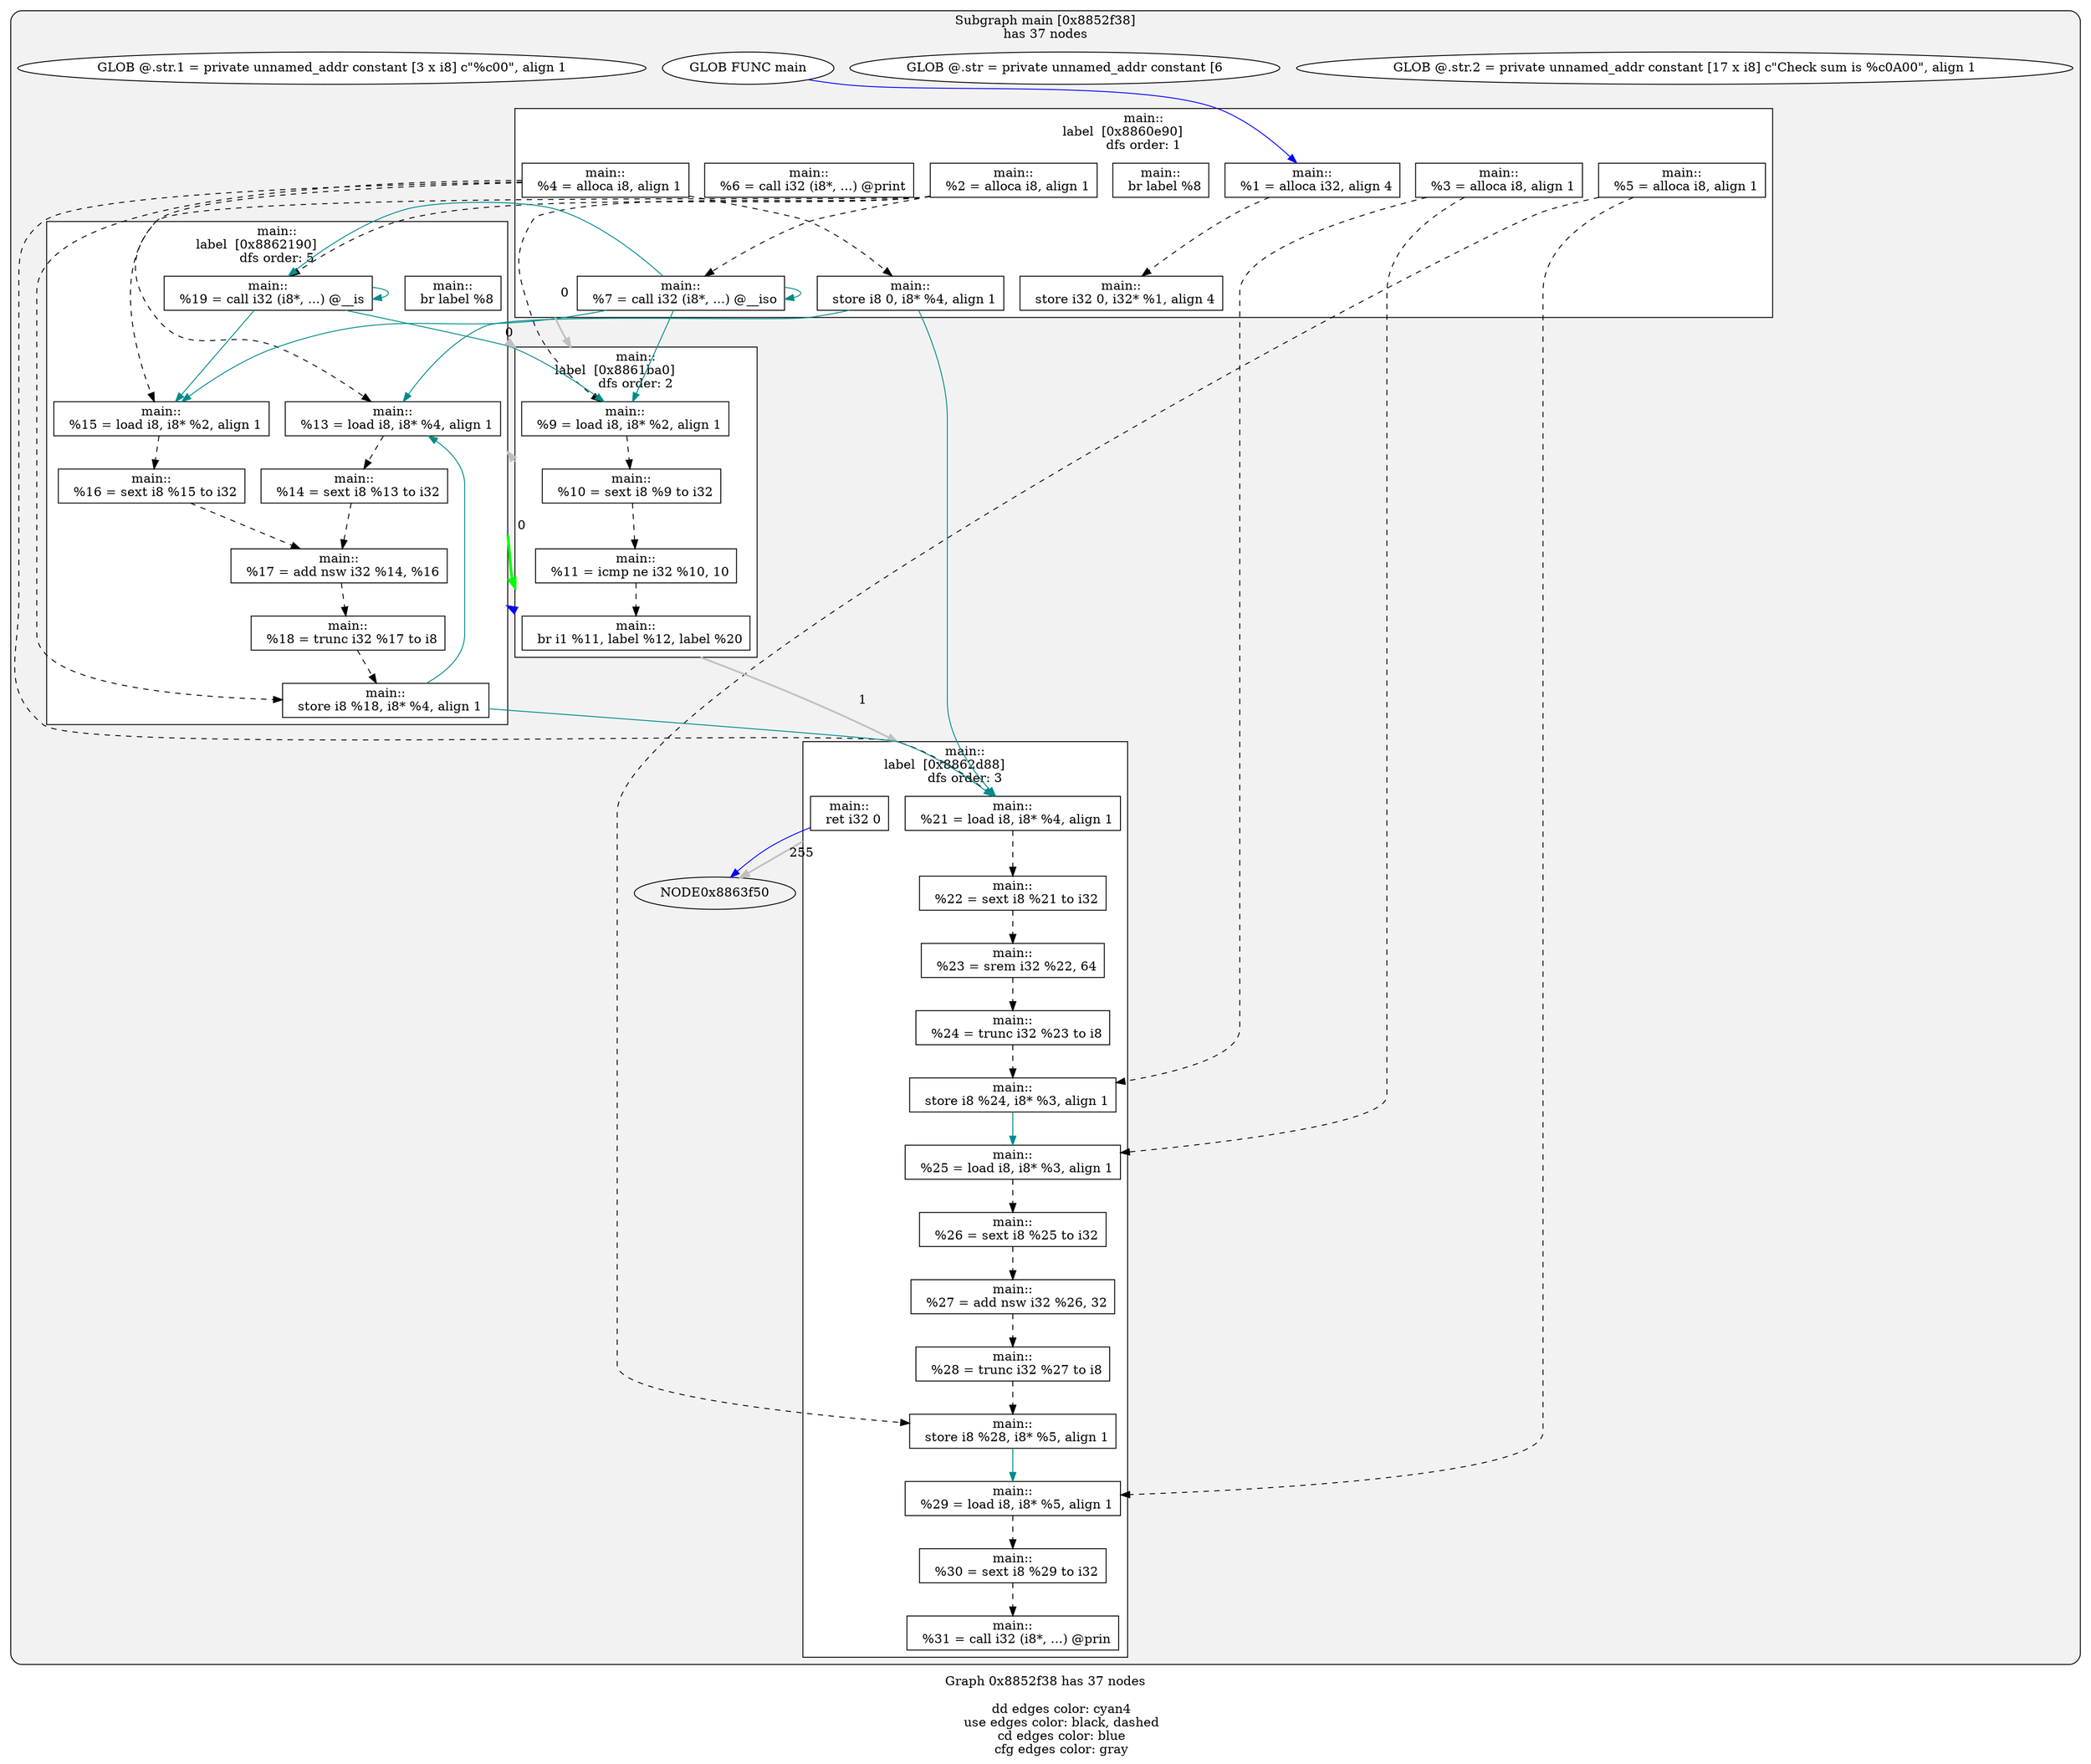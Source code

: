 digraph "DependenceGraph" {
	compound=true label="Graph 0x8852f38 has 37 nodes\n
	dd edges color: cyan4
	use edges color: black, dashed
	cd edges color: blue
	cfg edges color: gray"

	/* subgraph 0x8852f38 nodes */
	subgraph cluster_0x8852f38 {
		style="filled, rounded" fillcolor=gray95
		label="Subgraph main [0x8852f38]\nhas 37 nodes
"
		/* Basic Block main::
label  [0x8860e90] */
		subgraph cluster_bb_0x8860e90 {
			style=filled fillcolor=white
			label="main::
label  [0x8860e90]		\ndfs order: 1"
			NODE0x8860fa0 [shape=rect label="0x885a1cc"]
			NODE0x88610c0 [shape=rect label="0x88579c4"]
			NODE0x88611e0 [shape=rect label="0x8858164"]
			NODE0x8861300 [shape=rect label="0x885819c"]
			NODE0x8861430 [shape=rect label="0x88581d4"]
			NODE0x8861560 [shape=rect label="0x8858218"]
			NODE0x8861690 [shape=rect label="0x8858258"]
			NODE0x88617d8 [shape=rect label="0x88582ac"]
			NODE0x8861920 [shape=rect label="0x88582f0"]
			NODE0x8861a50 [shape=rect label="0x8858324"]
		} /* cluster_bb_0x8860e90 */

		/* Basic Block main::
label  [0x8861ba0] */
		subgraph cluster_bb_0x8861ba0 {
			style=filled fillcolor=white
			label="main::
label  [0x8861ba0]		\ndfs order: 2"
			NODE0x8861cb0 [shape=rect label="0x8858354"]
			NODE0x8861de0 [shape=rect label="0x885838c"]
			NODE0x8861f10 [shape=rect label="0x88583c8"]
			NODE0x8862040 [shape=rect label="0x8858414"]
		} /* cluster_bb_0x8861ba0 */

		/* Basic Block main::
label  [0x8862190] */
		subgraph cluster_bb_0x8862190 {
			style=filled fillcolor=white
			label="main::
label  [0x8862190]		\ndfs order: 5"
			NODE0x88622a0 [shape=rect label="0x8858444"]
			NODE0x88623d0 [shape=rect label="0x885847c"]
			NODE0x8862500 [shape=rect label="0x88584ac"]
			NODE0x8862630 [shape=rect label="0x88584e4"]
			NODE0x8862760 [shape=rect label="0x8857a08"]
			NODE0x8862890 [shape=rect label="0x8857944"]
			NODE0x88629c0 [shape=rect label="0x8857980"]
			NODE0x8862af0 [shape=rect label="0x8857cac"]
			NODE0x8862c38 [shape=rect label="0x8857ce4"]
		} /* cluster_bb_0x8862190 */

		/* Basic Block main::
label  [0x8862d88] */
		subgraph cluster_bb_0x8862d88 {
			style=filled fillcolor=white
			label="main::
label  [0x8862d88]		\ndfs order: 3"
			NODE0x8862e98 [shape=rect label="0x8858514"]
			NODE0x8862fc8 [shape=rect label="0x885854c"]
			NODE0x88630f8 [shape=rect label="0x8858588"]
			NODE0x8863228 [shape=rect label="0x88585bc"]
			NODE0x8863358 [shape=rect label="0x88585f8"]
			NODE0x8863488 [shape=rect label="0x885862c"]
			NODE0x88635b8 [shape=rect label="0x8858664"]
			NODE0x88636e8 [shape=rect label="0x88586a0"]
			NODE0x8863818 [shape=rect label="0x88586d4"]
			NODE0x8863948 [shape=rect label="0x8858710"]
			NODE0x8863a78 [shape=rect label="0x8858744"]
			NODE0x8863ba8 [shape=rect label="0x885629c"]
			NODE0x8863cd8 [shape=rect label="0x88562e4"]
			NODE0x8863e20 [shape=rect label="0x885631c"]
		} /* cluster_bb_0x8862d88 */

	NODE0x8861a50 -> NODE0x8861cb0 [penwidth=2 label="0"  ltail=cluster_bb_0x8860e90  lhead=cluster_bb_0x8861ba0  color="gray"]
	NODE0x8862040 -> NODE0x88622a0 [penwidth=2 label="0"  ltail=cluster_bb_0x8861ba0  lhead=cluster_bb_0x8862190  color="gray"]
	NODE0x8862040 -> NODE0x8862e98 [penwidth=2 label="1"  ltail=cluster_bb_0x8861ba0  lhead=cluster_bb_0x8862d88  color="gray"]
	NODE0x8862040 -> NODE0x88622a0 [penwidth=2 color=blue  ltail=cluster_bb_0x8861ba0  lhead=cluster_bb_0x8862190]
	NODE0x8862c38 -> NODE0x8861cb0 [penwidth=2 label="0"  ltail=cluster_bb_0x8862190  lhead=cluster_bb_0x8861ba0  color="gray"]
	/* post-dominance frontiers */
NODE0x88622a0 -> NODE0x8862040 [penwidth=3 color=green  ltail=cluster_bb_0x8862190  lhead=cluster_bb_0x8861ba0 constraint=false]
	NODE0x8863e20 -> NODE0x8863f50 [penwidth=2 label="255"  ltail=cluster_bb_0x8862d88  lhead=cluster_bb_0x8864050  color="gray"]
		NODE0x8863ba8 [label="main::
  %30 = sext i8 %29 to i32" style=filled fillcolor=white]
		/* -- node 0x885629c
		 * ------------------------------------------- */
		/* DD edges */
		/* USE edges */
		NODE0x8863ba8 -> NODE0x8863cd8 [color="black" rank=max style="dashed"]
		/* CD edges */
		/* ID edges */
		NODE0x8863cd8 [label="main::
  %31 = call i32 (i8*, ...) @prin" style=filled fillcolor=white]
		/* -- node 0x88562e4
		 * ------------------------------------------- */
		/* DD edges */
		/* USE edges */
		/* CD edges */
		/* ID edges */
		NODE0x8863e20 [label="main::
  ret i32 0" style=filled fillcolor=white]
		/* -- node 0x885631c
		 * ------------------------------------------- */
		/* DD edges */
		/* USE edges */
		/* CD edges */
		NODE0x8863e20 -> NODE0x8863f50 [color="blue"]
		/* ID edges */
		NODE0x8862890 [label="main::
  %18 = trunc i32 %17 to i8" style=filled fillcolor=white]
		/* -- node 0x8857944
		 * ------------------------------------------- */
		/* DD edges */
		/* USE edges */
		NODE0x8862890 -> NODE0x88629c0 [color="black" rank=max style="dashed"]
		/* CD edges */
		/* ID edges */
		NODE0x88629c0 [label="main::
  store i8 %18, i8* %4, align 1" style=filled fillcolor=white]
		/* -- node 0x8857980
		 * ------------------------------------------- */
		/* DD edges */
		NODE0x88629c0 -> NODE0x88622a0 [color="cyan4" rank=max]
		NODE0x88629c0 -> NODE0x8862e98 [color="cyan4" rank=max]
		/* USE edges */
		/* CD edges */
		/* ID edges */
		NODE0x88610c0 [label="main::
  %2 = alloca i8, align 1" style=filled fillcolor=white]
		/* -- node 0x88579c4
		 * ------------------------------------------- */
		/* DD edges */
		/* USE edges */
		NODE0x88610c0 -> NODE0x88617d8 [color="black" rank=max style="dashed"]
		NODE0x88610c0 -> NODE0x8861cb0 [color="black" rank=max style="dashed"]
		NODE0x88610c0 -> NODE0x8862500 [color="black" rank=max style="dashed"]
		NODE0x88610c0 -> NODE0x8862af0 [color="black" rank=max style="dashed"]
		/* CD edges */
		/* ID edges */
		NODE0x8862760 [label="main::
  %17 = add nsw i32 %14, %16" style=filled fillcolor=white]
		/* -- node 0x8857a08
		 * ------------------------------------------- */
		/* DD edges */
		/* USE edges */
		NODE0x8862760 -> NODE0x8862890 [color="black" rank=max style="dashed"]
		/* CD edges */
		/* ID edges */
		NODE0x8862af0 [label="main::
  %19 = call i32 (i8*, ...) @__is" style=filled fillcolor=white]
		/* -- node 0x8857cac
		 * ------------------------------------------- */
		/* DD edges */
		NODE0x8862af0 -> NODE0x8861cb0 [color="cyan4" rank=max]
		NODE0x8862af0 -> NODE0x8862500 [color="cyan4" rank=max]
		NODE0x8862af0 -> NODE0x8862af0 [color="cyan4" rank=max]
		/* USE edges */
		/* CD edges */
		/* ID edges */
		NODE0x8862c38 [label="main::
  br label %8" style=filled fillcolor=white]
		/* -- node 0x8857ce4
		 * ------------------------------------------- */
		/* DD edges */
		/* USE edges */
		/* CD edges */
		/* ID edges */
		NODE0x88611e0 [label="main::
  %3 = alloca i8, align 1" style=filled fillcolor=white]
		/* -- node 0x8858164
		 * ------------------------------------------- */
		/* DD edges */
		/* USE edges */
		NODE0x88611e0 -> NODE0x8863358 [color="black" rank=max style="dashed"]
		NODE0x88611e0 -> NODE0x8863488 [color="black" rank=max style="dashed"]
		/* CD edges */
		/* ID edges */
		NODE0x8861300 [label="main::
  %4 = alloca i8, align 1" style=filled fillcolor=white]
		/* -- node 0x885819c
		 * ------------------------------------------- */
		/* DD edges */
		/* USE edges */
		NODE0x8861300 -> NODE0x8861920 [color="black" rank=max style="dashed"]
		NODE0x8861300 -> NODE0x88622a0 [color="black" rank=max style="dashed"]
		NODE0x8861300 -> NODE0x88629c0 [color="black" rank=max style="dashed"]
		NODE0x8861300 -> NODE0x8862e98 [color="black" rank=max style="dashed"]
		/* CD edges */
		/* ID edges */
		NODE0x8861430 [label="main::
  %5 = alloca i8, align 1" style=filled fillcolor=white]
		/* -- node 0x88581d4
		 * ------------------------------------------- */
		/* DD edges */
		/* USE edges */
		NODE0x8861430 -> NODE0x8863948 [color="black" rank=max style="dashed"]
		NODE0x8861430 -> NODE0x8863a78 [color="black" rank=max style="dashed"]
		/* CD edges */
		/* ID edges */
		NODE0x8861560 [label="main::
  store i32 0, i32* %1, align 4" style=filled fillcolor=white]
		/* -- node 0x8858218
		 * ------------------------------------------- */
		/* DD edges */
		/* USE edges */
		/* CD edges */
		/* ID edges */
		NODE0x8861690 [label="main::
  %6 = call i32 (i8*, ...) @print" style=filled fillcolor=white]
		/* -- node 0x8858258
		 * ------------------------------------------- */
		/* DD edges */
		/* USE edges */
		/* CD edges */
		/* ID edges */
		NODE0x88617d8 [label="main::
  %7 = call i32 (i8*, ...) @__iso" style=filled fillcolor=white]
		/* -- node 0x88582ac
		 * ------------------------------------------- */
		/* DD edges */
		NODE0x88617d8 -> NODE0x88617d8 [color="cyan4" rank=max]
		NODE0x88617d8 -> NODE0x8861cb0 [color="cyan4" rank=max]
		NODE0x88617d8 -> NODE0x8862500 [color="cyan4" rank=max]
		NODE0x88617d8 -> NODE0x8862af0 [color="cyan4" rank=max]
		/* USE edges */
		/* CD edges */
		/* ID edges */
		NODE0x8861920 [label="main::
  store i8 0, i8* %4, align 1" style=filled fillcolor=white]
		/* -- node 0x88582f0
		 * ------------------------------------------- */
		/* DD edges */
		NODE0x8861920 -> NODE0x88622a0 [color="cyan4" rank=max]
		NODE0x8861920 -> NODE0x8862e98 [color="cyan4" rank=max]
		/* USE edges */
		/* CD edges */
		/* ID edges */
		NODE0x8861a50 [label="main::
  br label %8" style=filled fillcolor=white]
		/* -- node 0x8858324
		 * ------------------------------------------- */
		/* DD edges */
		/* USE edges */
		/* CD edges */
		/* ID edges */
		NODE0x8861cb0 [label="main::
  %9 = load i8, i8* %2, align 1" style=filled fillcolor=white]
		/* -- node 0x8858354
		 * ------------------------------------------- */
		/* DD edges */
		/* USE edges */
		NODE0x8861cb0 -> NODE0x8861de0 [color="black" rank=max style="dashed"]
		/* CD edges */
		/* ID edges */
		NODE0x8861de0 [label="main::
  %10 = sext i8 %9 to i32" style=filled fillcolor=white]
		/* -- node 0x885838c
		 * ------------------------------------------- */
		/* DD edges */
		/* USE edges */
		NODE0x8861de0 -> NODE0x8861f10 [color="black" rank=max style="dashed"]
		/* CD edges */
		/* ID edges */
		NODE0x8861f10 [label="main::
  %11 = icmp ne i32 %10, 10" style=filled fillcolor=white]
		/* -- node 0x88583c8
		 * ------------------------------------------- */
		/* DD edges */
		/* USE edges */
		NODE0x8861f10 -> NODE0x8862040 [color="black" rank=max style="dashed"]
		/* CD edges */
		/* ID edges */
		NODE0x8862040 [label="main::
  br i1 %11, label %12, label %20" style=filled fillcolor=white]
		/* -- node 0x8858414
		 * ------------------------------------------- */
		/* DD edges */
		/* USE edges */
		/* CD edges */
		/* ID edges */
		NODE0x88622a0 [label="main::
  %13 = load i8, i8* %4, align 1" style=filled fillcolor=white]
		/* -- node 0x8858444
		 * ------------------------------------------- */
		/* DD edges */
		/* USE edges */
		NODE0x88622a0 -> NODE0x88623d0 [color="black" rank=max style="dashed"]
		/* CD edges */
		/* ID edges */
		NODE0x88623d0 [label="main::
  %14 = sext i8 %13 to i32" style=filled fillcolor=white]
		/* -- node 0x885847c
		 * ------------------------------------------- */
		/* DD edges */
		/* USE edges */
		NODE0x88623d0 -> NODE0x8862760 [color="black" rank=max style="dashed"]
		/* CD edges */
		/* ID edges */
		NODE0x8862500 [label="main::
  %15 = load i8, i8* %2, align 1" style=filled fillcolor=white]
		/* -- node 0x88584ac
		 * ------------------------------------------- */
		/* DD edges */
		/* USE edges */
		NODE0x8862500 -> NODE0x8862630 [color="black" rank=max style="dashed"]
		/* CD edges */
		/* ID edges */
		NODE0x8862630 [label="main::
  %16 = sext i8 %15 to i32" style=filled fillcolor=white]
		/* -- node 0x88584e4
		 * ------------------------------------------- */
		/* DD edges */
		/* USE edges */
		NODE0x8862630 -> NODE0x8862760 [color="black" rank=max style="dashed"]
		/* CD edges */
		/* ID edges */
		NODE0x8862e98 [label="main::
  %21 = load i8, i8* %4, align 1" style=filled fillcolor=white]
		/* -- node 0x8858514
		 * ------------------------------------------- */
		/* DD edges */
		/* USE edges */
		NODE0x8862e98 -> NODE0x8862fc8 [color="black" rank=max style="dashed"]
		/* CD edges */
		/* ID edges */
		NODE0x8862fc8 [label="main::
  %22 = sext i8 %21 to i32" style=filled fillcolor=white]
		/* -- node 0x885854c
		 * ------------------------------------------- */
		/* DD edges */
		/* USE edges */
		NODE0x8862fc8 -> NODE0x88630f8 [color="black" rank=max style="dashed"]
		/* CD edges */
		/* ID edges */
		NODE0x88630f8 [label="main::
  %23 = srem i32 %22, 64" style=filled fillcolor=white]
		/* -- node 0x8858588
		 * ------------------------------------------- */
		/* DD edges */
		/* USE edges */
		NODE0x88630f8 -> NODE0x8863228 [color="black" rank=max style="dashed"]
		/* CD edges */
		/* ID edges */
		NODE0x8863228 [label="main::
  %24 = trunc i32 %23 to i8" style=filled fillcolor=white]
		/* -- node 0x88585bc
		 * ------------------------------------------- */
		/* DD edges */
		/* USE edges */
		NODE0x8863228 -> NODE0x8863358 [color="black" rank=max style="dashed"]
		/* CD edges */
		/* ID edges */
		NODE0x8863358 [label="main::
  store i8 %24, i8* %3, align 1" style=filled fillcolor=white]
		/* -- node 0x88585f8
		 * ------------------------------------------- */
		/* DD edges */
		NODE0x8863358 -> NODE0x8863488 [color="cyan4" rank=max]
		/* USE edges */
		/* CD edges */
		/* ID edges */
		NODE0x8863488 [label="main::
  %25 = load i8, i8* %3, align 1" style=filled fillcolor=white]
		/* -- node 0x885862c
		 * ------------------------------------------- */
		/* DD edges */
		/* USE edges */
		NODE0x8863488 -> NODE0x88635b8 [color="black" rank=max style="dashed"]
		/* CD edges */
		/* ID edges */
		NODE0x88635b8 [label="main::
  %26 = sext i8 %25 to i32" style=filled fillcolor=white]
		/* -- node 0x8858664
		 * ------------------------------------------- */
		/* DD edges */
		/* USE edges */
		NODE0x88635b8 -> NODE0x88636e8 [color="black" rank=max style="dashed"]
		/* CD edges */
		/* ID edges */
		NODE0x88636e8 [label="main::
  %27 = add nsw i32 %26, 32" style=filled fillcolor=white]
		/* -- node 0x88586a0
		 * ------------------------------------------- */
		/* DD edges */
		/* USE edges */
		NODE0x88636e8 -> NODE0x8863818 [color="black" rank=max style="dashed"]
		/* CD edges */
		/* ID edges */
		NODE0x8863818 [label="main::
  %28 = trunc i32 %27 to i8" style=filled fillcolor=white]
		/* -- node 0x88586d4
		 * ------------------------------------------- */
		/* DD edges */
		/* USE edges */
		NODE0x8863818 -> NODE0x8863948 [color="black" rank=max style="dashed"]
		/* CD edges */
		/* ID edges */
		NODE0x8863948 [label="main::
  store i8 %28, i8* %5, align 1" style=filled fillcolor=white]
		/* -- node 0x8858710
		 * ------------------------------------------- */
		/* DD edges */
		NODE0x8863948 -> NODE0x8863a78 [color="cyan4" rank=max]
		/* USE edges */
		/* CD edges */
		/* ID edges */
		NODE0x8863a78 [label="main::
  %29 = load i8, i8* %5, align 1" style=filled fillcolor=white]
		/* -- node 0x8858744
		 * ------------------------------------------- */
		/* DD edges */
		/* USE edges */
		NODE0x8863a78 -> NODE0x8863ba8 [color="black" rank=max style="dashed"]
		/* CD edges */
		/* ID edges */
		NODE0x8860fa0 [label="main::
  %1 = alloca i32, align 4" style=filled fillcolor=white]
		/* -- node 0x885a1cc
		 * ------------------------------------------- */
		/* DD edges */
		/* USE edges */
		NODE0x8860fa0 -> NODE0x8861560 [color="black" rank=max style="dashed"]
		/* CD edges */
		/* ID edges */
		NODE0x8860c90 [label="GLOB @.str.2 = private unnamed_addr constant [17 x i8] c\"Check sum is %c\0A\00\", align 1" style=filled fillcolor=white]
		/* -- node 0x8853abc
		 * ------------------------------------------- */
		/* DD edges */
		/* USE edges */
		/* CD edges */
		/* ID edges */
		NODE0x8860a90 [label="GLOB @.str = private unnamed_addr constant [6" style=filled fillcolor=white]
		/* -- node 0x8853b64
		 * ------------------------------------------- */
		/* DD edges */
		/* USE edges */
		/* CD edges */
		/* ID edges */
		NODE0x8860d90 [label="GLOB FUNC main" style=filled fillcolor=white]
		/* -- node 0x8853bbc
		 * ------------------------------------------- */
		/* DD edges */
		/* USE edges */
		/* CD edges */
		NODE0x8860d90 -> NODE0x8860fa0 [color="blue"]
		/* ID edges */
		NODE0x8860b90 [label="GLOB @.str.1 = private unnamed_addr constant [3 x i8] c\"%c\00\", align 1" style=filled fillcolor=white]
		/* -- node 0x8853fe4
		 * ------------------------------------------- */
		/* DD edges */
		/* USE edges */
		/* CD edges */
		/* ID edges */
	}
}
